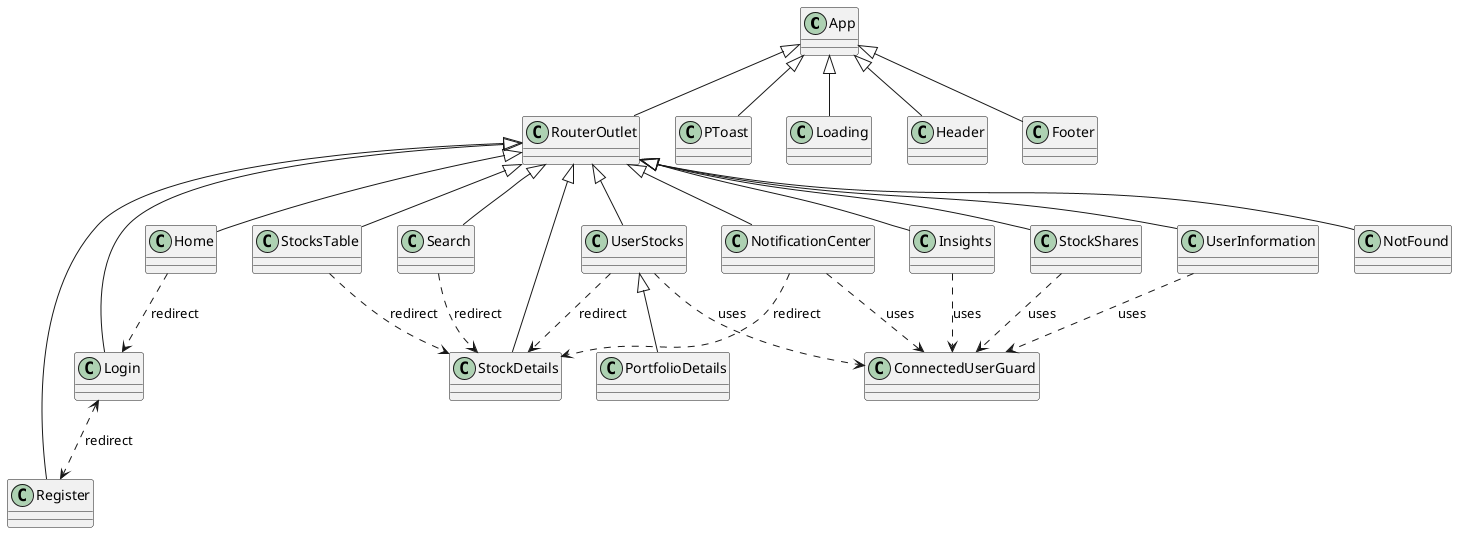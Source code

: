 @startuml
class App

class RouterOutlet
class PToast
class Loading
class Header
class Footer

class Home
class Search
class NotFound
class Insights
class Login
class NotificationCenter
class PortfolioDetails
class Register
class StockDetails
class StockShares
class StocksTable
class UserInformation
class UserStocks
class ConnectedUserGuard

App <|-- RouterOutlet
App <|-- PToast
App <|-- Loading
App <|-- Header
App <|-- Footer

RouterOutlet <|-- Home
RouterOutlet <|-- Login
RouterOutlet <|-- Register
RouterOutlet <|-- Search
RouterOutlet <|-- StockDetails
RouterOutlet <|-- StocksTable
RouterOutlet <|-- Insights
RouterOutlet <|-- NotificationCenter
RouterOutlet <|-- UserStocks
RouterOutlet <|-- StockShares
RouterOutlet <|-- UserInformation
RouterOutlet <|-- NotFound

UserStocks <|-- PortfolioDetails

Insights ..> ConnectedUserGuard : uses
StockShares ..> ConnectedUserGuard : uses
UserStocks ..> ConnectedUserGuard : uses
NotificationCenter ..> ConnectedUserGuard : uses
UserInformation ..> ConnectedUserGuard : uses

Home ..> Login : redirect
Login <..> Register : redirect
Search ..> StockDetails : redirect
NotificationCenter ..> StockDetails : redirect
UserStocks ..> StockDetails : redirect
StocksTable ..> StockDetails : redirect

@enduml